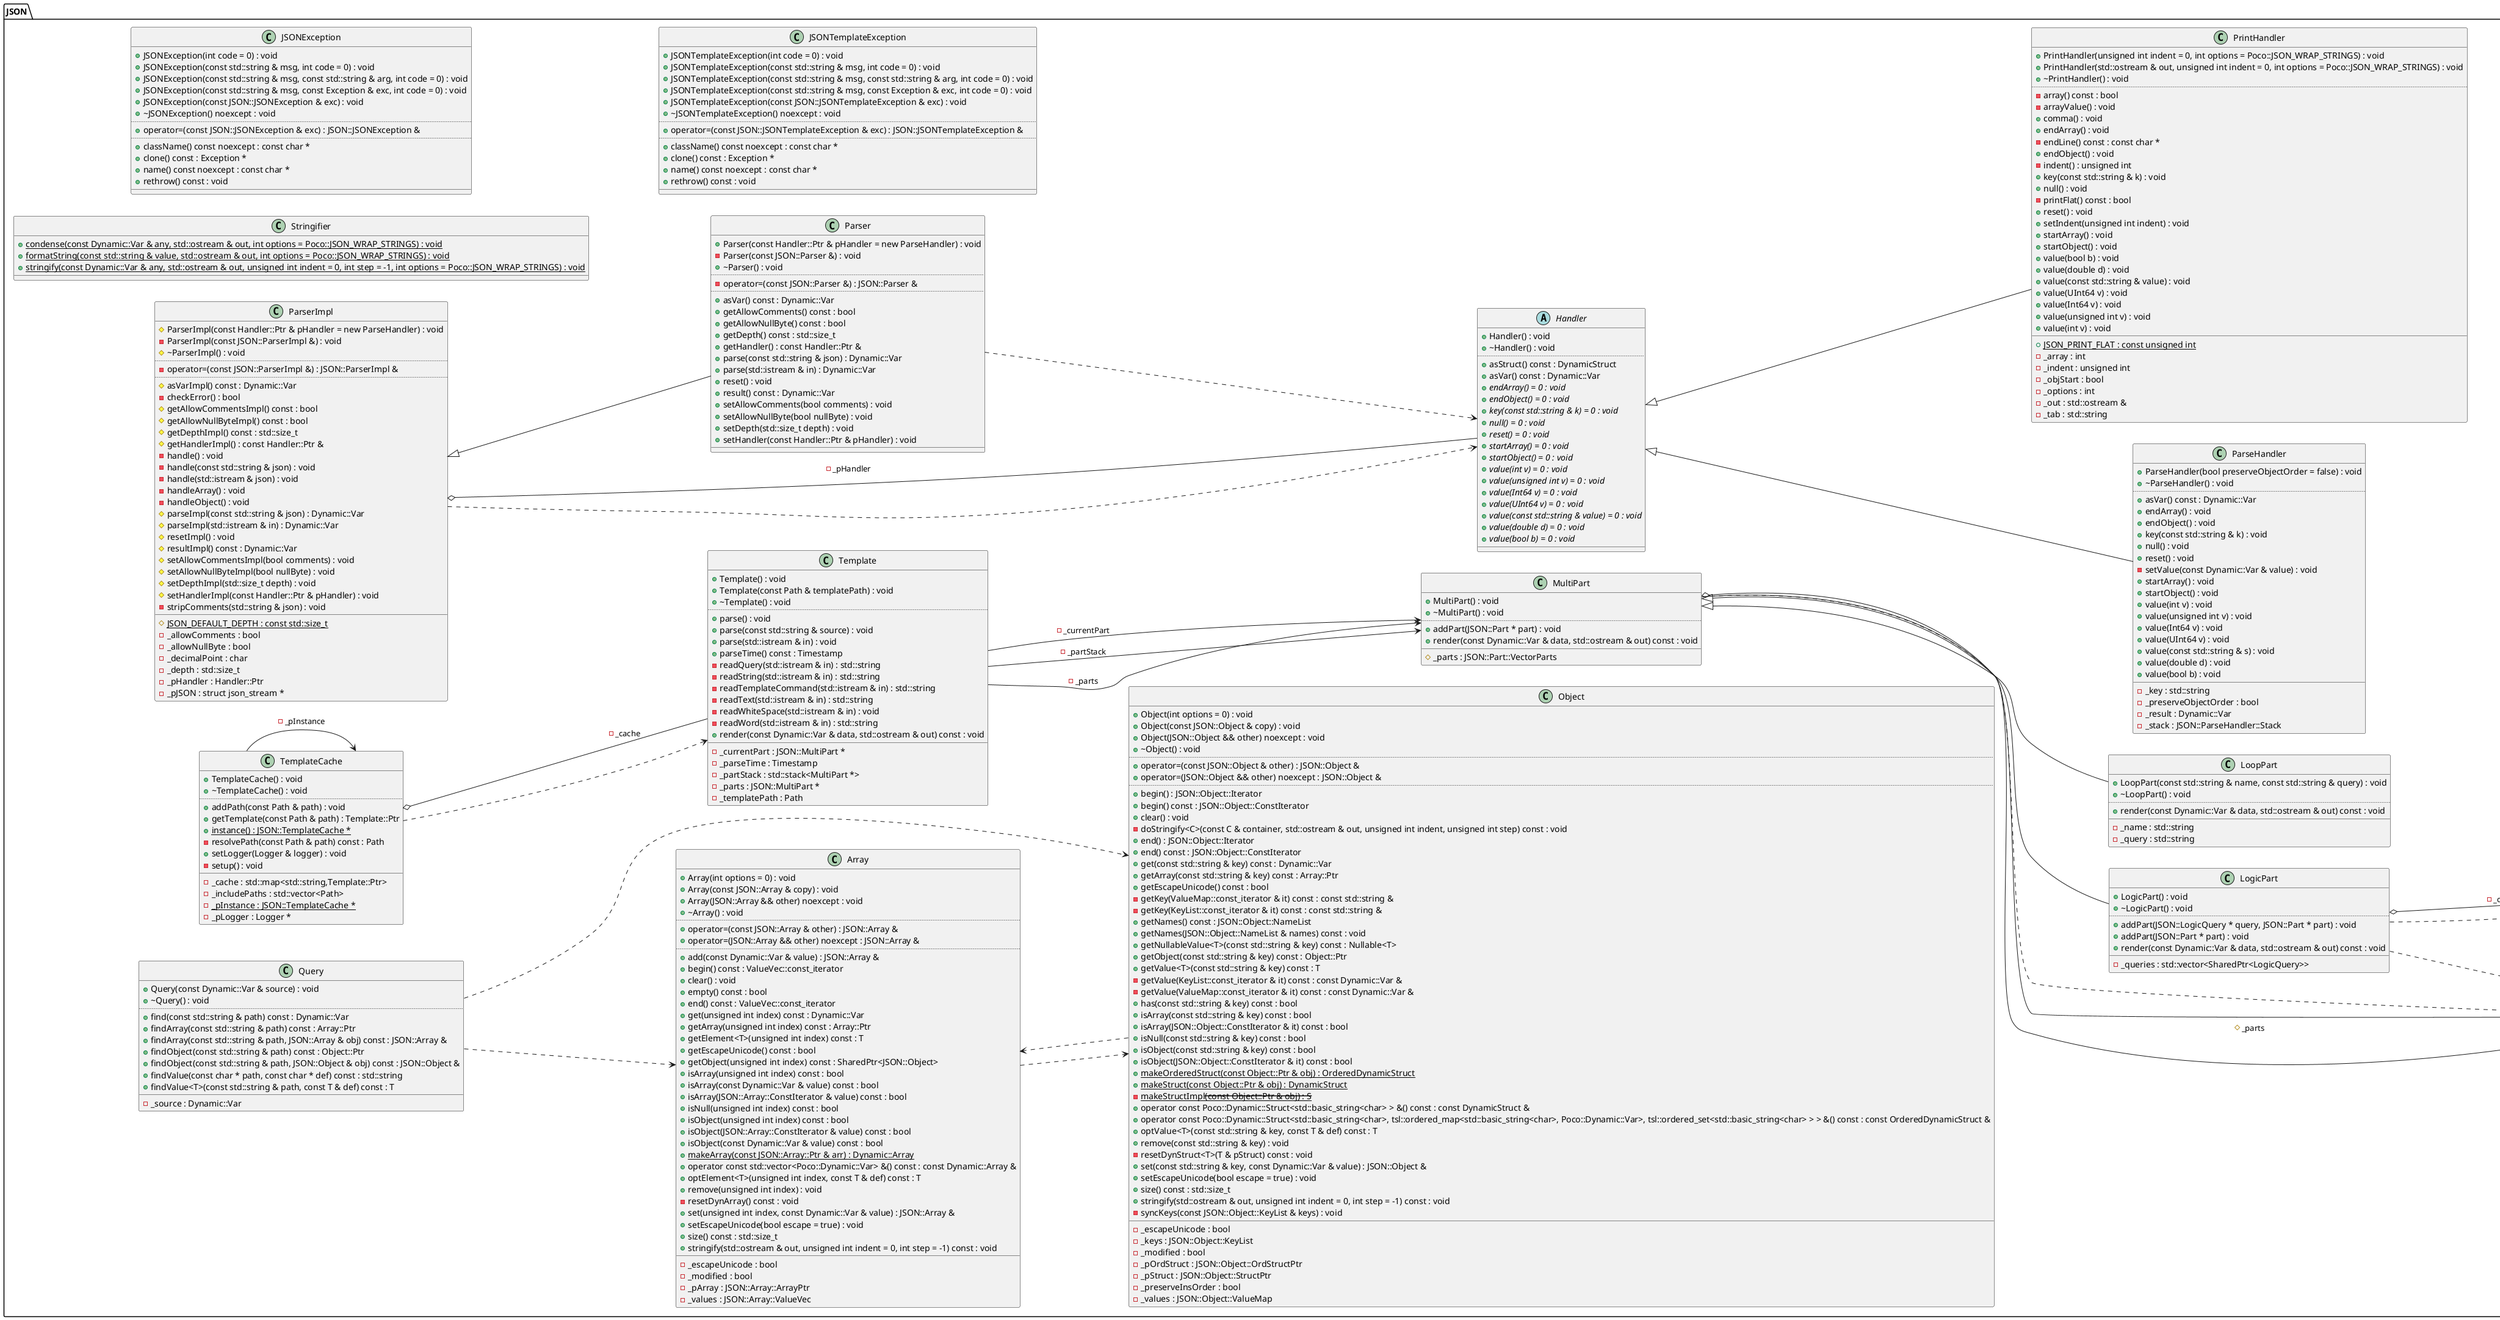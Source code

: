 @startuml
left to right direction
package [JSON] as C_0000719235354874533729 {
class "Array" as C_0000072500838975006454
class C_0000072500838975006454 [[https://github.com/pocoproject/poco/blob/9fc117d585e552ae3327b56900df9cc40653d574/JSON/include/Poco/JSON/Array.h#L35{Array}]] {
+Array(int options = 0) : void
+Array(const JSON::Array & copy) : void
+Array(JSON::Array && other) noexcept : void
+~Array() : void
..
+operator=(const JSON::Array & other) : JSON::Array &
+operator=(JSON::Array && other) noexcept : JSON::Array &
..
+add(const Dynamic::Var & value) : JSON::Array &
+begin() const : ValueVec::const_iterator
+clear() : void
+empty() const : bool
+end() const : ValueVec::const_iterator
+get(unsigned int index) const : Dynamic::Var
+getArray(unsigned int index) const : Array::Ptr
+getElement<T>(unsigned int index) const : T
+getEscapeUnicode() const : bool
+getObject(unsigned int index) const : SharedPtr<JSON::Object>
+isArray(unsigned int index) const : bool
+isArray(const Dynamic::Var & value) const : bool
+isArray(JSON::Array::ConstIterator & value) const : bool
+isNull(unsigned int index) const : bool
+isObject(unsigned int index) const : bool
+isObject(JSON::Array::ConstIterator & value) const : bool
+isObject(const Dynamic::Var & value) const : bool
{static} +makeArray(const JSON::Array::Ptr & arr) : Dynamic::Array
+operator const std::vector<Poco::Dynamic::Var> &() const : const Dynamic::Array &
+optElement<T>(unsigned int index, const T & def) const : T
+remove(unsigned int index) : void
-resetDynArray() const : void
+set(unsigned int index, const Dynamic::Var & value) : JSON::Array &
+setEscapeUnicode(bool escape = true) : void
+size() const : std::size_t
+stringify(std::ostream & out, unsigned int indent = 0, int step = -1) const : void
__
-_escapeUnicode : bool [[[https://github.com/pocoproject/poco/blob/9fc117d585e552ae3327b56900df9cc40653d574/JSON/include/Poco/JSON/Array.h#L208{_escapeUnicode}]]]
-_modified : bool [[[https://github.com/pocoproject/poco/blob/9fc117d585e552ae3327b56900df9cc40653d574/JSON/include/Poco/JSON/Array.h#L203{_modified}]]]
-_pArray : JSON::Array::ArrayPtr [[[https://github.com/pocoproject/poco/blob/9fc117d585e552ae3327b56900df9cc40653d574/JSON/include/Poco/JSON/Array.h#L202{_pArray}]]]
-_values : JSON::Array::ValueVec [[[https://github.com/pocoproject/poco/blob/9fc117d585e552ae3327b56900df9cc40653d574/JSON/include/Poco/JSON/Array.h#L201{_values}]]]
}
class "Stringifier" as C_0001436460347683871975
class C_0001436460347683871975 [[https://github.com/pocoproject/poco/blob/9fc117d585e552ae3327b56900df9cc40653d574/JSON/include/Poco/JSON/Stringifier.h#L31{Stringifier}]] {
{static} +condense(const Dynamic::Var & any, std::ostream & out, int options = Poco::JSON_WRAP_STRINGS) : void
{static} +formatString(const std::string & value, std::ostream & out, int options = Poco::JSON_WRAP_STRINGS) : void
{static} +stringify(const Dynamic::Var & any, std::ostream & out, unsigned int indent = 0, int step = -1, int options = Poco::JSON_WRAP_STRINGS) : void
__
}
class "Object" as C_0000424593384549787023
class C_0000424593384549787023 [[https://github.com/pocoproject/poco/blob/9fc117d585e552ae3327b56900df9cc40653d574/JSON/include/Poco/JSON/Object.h#L40{Object}]] {
+Object(int options = 0) : void
+Object(const JSON::Object & copy) : void
+Object(JSON::Object && other) noexcept : void
+~Object() : void
..
+operator=(const JSON::Object & other) : JSON::Object &
+operator=(JSON::Object && other) noexcept : JSON::Object &
..
+begin() : JSON::Object::Iterator
+begin() const : JSON::Object::ConstIterator
+clear() : void
-doStringify<C>(const C & container, std::ostream & out, unsigned int indent, unsigned int step) const : void
+end() : JSON::Object::Iterator
+end() const : JSON::Object::ConstIterator
+get(const std::string & key) const : Dynamic::Var
+getArray(const std::string & key) const : Array::Ptr
+getEscapeUnicode() const : bool
-getKey(ValueMap::const_iterator & it) const : const std::string &
-getKey(KeyList::const_iterator & it) const : const std::string &
+getNames() const : JSON::Object::NameList
+getNames(JSON::Object::NameList & names) const : void
+getNullableValue<T>(const std::string & key) const : Nullable<T>
+getObject(const std::string & key) const : Object::Ptr
+getValue<T>(const std::string & key) const : T
-getValue(KeyList::const_iterator & it) const : const Dynamic::Var &
-getValue(ValueMap::const_iterator & it) const : const Dynamic::Var &
+has(const std::string & key) const : bool
+isArray(const std::string & key) const : bool
+isArray(JSON::Object::ConstIterator & it) const : bool
+isNull(const std::string & key) const : bool
+isObject(const std::string & key) const : bool
+isObject(JSON::Object::ConstIterator & it) const : bool
{static} +makeOrderedStruct(const Object::Ptr & obj) : OrderedDynamicStruct
{static} +makeStruct(const Object::Ptr & obj) : DynamicStruct
{static} -makeStructImpl<S>(const Object::Ptr & obj) : S
+operator const Poco::Dynamic::Struct<std::basic_string<char> > &() const : const DynamicStruct &
+operator const Poco::Dynamic::Struct<std::basic_string<char>, tsl::ordered_map<std::basic_string<char>, Poco::Dynamic::Var>, tsl::ordered_set<std::basic_string<char> > > &() const : const OrderedDynamicStruct &
+optValue<T>(const std::string & key, const T & def) const : T
+remove(const std::string & key) : void
-resetDynStruct<T>(T & pStruct) const : void
+set(const std::string & key, const Dynamic::Var & value) : JSON::Object &
+setEscapeUnicode(bool escape = true) : void
+size() const : std::size_t
+stringify(std::ostream & out, unsigned int indent = 0, int step = -1) const : void
-syncKeys(const JSON::Object::KeyList & keys) : void
__
-_escapeUnicode : bool [[[https://github.com/pocoproject/poco/blob/9fc117d585e552ae3327b56900df9cc40653d574/JSON/include/Poco/JSON/Object.h#L351{_escapeUnicode}]]]
-_keys : JSON::Object::KeyList [[[https://github.com/pocoproject/poco/blob/9fc117d585e552ae3327b56900df9cc40653d574/JSON/include/Poco/JSON/Object.h#L345{_keys}]]]
-_modified : bool [[[https://github.com/pocoproject/poco/blob/9fc117d585e552ae3327b56900df9cc40653d574/JSON/include/Poco/JSON/Object.h#L354{_modified}]]]
-_pOrdStruct : JSON::Object::OrdStructPtr [[[https://github.com/pocoproject/poco/blob/9fc117d585e552ae3327b56900df9cc40653d574/JSON/include/Poco/JSON/Object.h#L353{_pOrdStruct}]]]
-_pStruct : JSON::Object::StructPtr [[[https://github.com/pocoproject/poco/blob/9fc117d585e552ae3327b56900df9cc40653d574/JSON/include/Poco/JSON/Object.h#L352{_pStruct}]]]
-_preserveInsOrder : bool [[[https://github.com/pocoproject/poco/blob/9fc117d585e552ae3327b56900df9cc40653d574/JSON/include/Poco/JSON/Object.h#L346{_preserveInsOrder}]]]
-_values : JSON::Object::ValueMap [[[https://github.com/pocoproject/poco/blob/9fc117d585e552ae3327b56900df9cc40653d574/JSON/include/Poco/JSON/Object.h#L344{_values}]]]
}
abstract "Handler" as C_0002170781564733223471
abstract C_0002170781564733223471 [[https://github.com/pocoproject/poco/blob/9fc117d585e552ae3327b56900df9cc40653d574/JSON/include/Poco/JSON/Handler.h#L31{Handler}]] {
+Handler() : void
+~Handler() : void
..
+asStruct() const : DynamicStruct
+asVar() const : Dynamic::Var
{abstract} +endArray() = 0 : void
{abstract} +endObject() = 0 : void
{abstract} +key(const std::string & k) = 0 : void
{abstract} +null() = 0 : void
{abstract} +reset() = 0 : void
{abstract} +startArray() = 0 : void
{abstract} +startObject() = 0 : void
{abstract} +value(int v) = 0 : void
{abstract} +value(unsigned int v) = 0 : void
{abstract} +value(Int64 v) = 0 : void
{abstract} +value(UInt64 v) = 0 : void
{abstract} +value(const std::string & value) = 0 : void
{abstract} +value(double d) = 0 : void
{abstract} +value(bool b) = 0 : void
__
}
class "ParseHandler" as C_0001063058512718358175
class C_0001063058512718358175 [[https://github.com/pocoproject/poco/blob/9fc117d585e552ae3327b56900df9cc40653d574/JSON/include/Poco/JSON/ParseHandler.h#L29{ParseHandler}]] {
+ParseHandler(bool preserveObjectOrder = false) : void
+~ParseHandler() : void
..
+asVar() const : Dynamic::Var
+endArray() : void
+endObject() : void
+key(const std::string & k) : void
+null() : void
+reset() : void
-setValue(const Dynamic::Var & value) : void
+startArray() : void
+startObject() : void
+value(int v) : void
+value(unsigned int v) : void
+value(Int64 v) : void
+value(UInt64 v) : void
+value(const std::string & s) : void
+value(double d) : void
+value(bool b) : void
__
-_key : std::string [[[https://github.com/pocoproject/poco/blob/9fc117d585e552ae3327b56900df9cc40653d574/JSON/include/Poco/JSON/ParseHandler.h#L100{_key}]]]
-_preserveObjectOrder : bool [[[https://github.com/pocoproject/poco/blob/9fc117d585e552ae3327b56900df9cc40653d574/JSON/include/Poco/JSON/ParseHandler.h#L102{_preserveObjectOrder}]]]
-_result : Dynamic::Var [[[https://github.com/pocoproject/poco/blob/9fc117d585e552ae3327b56900df9cc40653d574/JSON/include/Poco/JSON/ParseHandler.h#L101{_result}]]]
-_stack : JSON::ParseHandler::Stack [[[https://github.com/pocoproject/poco/blob/9fc117d585e552ae3327b56900df9cc40653d574/JSON/include/Poco/JSON/ParseHandler.h#L99{_stack}]]]
}
class "JSONException" as C_0002224435553795914096
class C_0002224435553795914096 [[https://github.com/pocoproject/poco/blob/9fc117d585e552ae3327b56900df9cc40653d574/JSON/include/Poco/JSON/JSONException.h#L29{JSONException}]] {
+JSONException(int code = 0) : void
+JSONException(const std::string & msg, int code = 0) : void
+JSONException(const std::string & msg, const std::string & arg, int code = 0) : void
+JSONException(const std::string & msg, const Exception & exc, int code = 0) : void
+JSONException(const JSON::JSONException & exc) : void
+~JSONException() noexcept : void
..
+operator=(const JSON::JSONException & exc) : JSON::JSONException &
..
+className() const noexcept : const char *
+clone() const : Exception *
+name() const noexcept : const char *
+rethrow() const : void
__
}
class "ParserImpl" as C_0001556582210166851441
class C_0001556582210166851441 [[https://github.com/pocoproject/poco/blob/9fc117d585e552ae3327b56900df9cc40653d574/JSON/include/Poco/JSON/ParserImpl.h#L38{ParserImpl}]] {
#ParserImpl(const Handler::Ptr & pHandler = new ParseHandler) : void
-ParserImpl(const JSON::ParserImpl &) : void
#~ParserImpl() : void
..
-operator=(const JSON::ParserImpl &) : JSON::ParserImpl &
..
#asVarImpl() const : Dynamic::Var
-checkError() : bool
#getAllowCommentsImpl() const : bool
#getAllowNullByteImpl() const : bool
#getDepthImpl() const : std::size_t
#getHandlerImpl() : const Handler::Ptr &
-handle() : void
-handle(const std::string & json) : void
-handle(std::istream & json) : void
-handleArray() : void
-handleObject() : void
#parseImpl(const std::string & json) : Dynamic::Var
#parseImpl(std::istream & in) : Dynamic::Var
#resetImpl() : void
#resultImpl() const : Dynamic::Var
#setAllowCommentsImpl(bool comments) : void
#setAllowNullByteImpl(bool nullByte) : void
#setDepthImpl(std::size_t depth) : void
#setHandlerImpl(const Handler::Ptr & pHandler) : void
-stripComments(std::string & json) : void
__
{static} #JSON_DEFAULT_DEPTH : const std::size_t [[[https://github.com/pocoproject/poco/blob/9fc117d585e552ae3327b56900df9cc40653d574/JSON/include/Poco/JSON/ParserImpl.h#L41{JSON_DEFAULT_DEPTH}]]]
-_allowComments : bool [[[https://github.com/pocoproject/poco/blob/9fc117d585e552ae3327b56900df9cc40653d574/JSON/include/Poco/JSON/ParserImpl.h#L111{_allowComments}]]]
-_allowNullByte : bool [[[https://github.com/pocoproject/poco/blob/9fc117d585e552ae3327b56900df9cc40653d574/JSON/include/Poco/JSON/ParserImpl.h#L110{_allowNullByte}]]]
-_decimalPoint : char [[[https://github.com/pocoproject/poco/blob/9fc117d585e552ae3327b56900df9cc40653d574/JSON/include/Poco/JSON/ParserImpl.h#L109{_decimalPoint}]]]
-_depth : std::size_t [[[https://github.com/pocoproject/poco/blob/9fc117d585e552ae3327b56900df9cc40653d574/JSON/include/Poco/JSON/ParserImpl.h#L108{_depth}]]]
-_pHandler : Handler::Ptr [[[https://github.com/pocoproject/poco/blob/9fc117d585e552ae3327b56900df9cc40653d574/JSON/include/Poco/JSON/ParserImpl.h#L107{_pHandler}]]]
-_pJSON : struct json_stream * [[[https://github.com/pocoproject/poco/blob/9fc117d585e552ae3327b56900df9cc40653d574/JSON/include/Poco/JSON/ParserImpl.h#L106{_pJSON}]]]
}
class "Parser" as C_0000960597239263284557
class C_0000960597239263284557 [[https://github.com/pocoproject/poco/blob/9fc117d585e552ae3327b56900df9cc40653d574/JSON/include/Poco/JSON/Parser.h#L36{Parser}]] {
+Parser(const Handler::Ptr & pHandler = new ParseHandler) : void
-Parser(const JSON::Parser &) : void
+~Parser() : void
..
-operator=(const JSON::Parser &) : JSON::Parser &
..
+asVar() const : Dynamic::Var
+getAllowComments() const : bool
+getAllowNullByte() const : bool
+getDepth() const : std::size_t
+getHandler() : const Handler::Ptr &
+parse(const std::string & json) : Dynamic::Var
+parse(std::istream & in) : Dynamic::Var
+reset() : void
+result() const : Dynamic::Var
+setAllowComments(bool comments) : void
+setAllowNullByte(bool nullByte) : void
+setDepth(std::size_t depth) : void
+setHandler(const Handler::Ptr & pHandler) : void
__
}
class "JSONTemplateException" as C_0001089238346156534044
class C_0001089238346156534044 [[https://github.com/pocoproject/poco/blob/9fc117d585e552ae3327b56900df9cc40653d574/JSON/include/Poco/JSON/Template.h#L37{JSONTemplateException}]] {
+JSONTemplateException(int code = 0) : void
+JSONTemplateException(const std::string & msg, int code = 0) : void
+JSONTemplateException(const std::string & msg, const std::string & arg, int code = 0) : void
+JSONTemplateException(const std::string & msg, const Exception & exc, int code = 0) : void
+JSONTemplateException(const JSON::JSONTemplateException & exc) : void
+~JSONTemplateException() noexcept : void
..
+operator=(const JSON::JSONTemplateException & exc) : JSON::JSONTemplateException &
..
+className() const noexcept : const char *
+clone() const : Exception *
+name() const noexcept : const char *
+rethrow() const : void
__
}
class "Template" as C_0001224813705065694671
class C_0001224813705065694671 [[https://github.com/pocoproject/poco/blob/9fc117d585e552ae3327b56900df9cc40653d574/JSON/include/Poco/JSON/Template.h#L40{Template}]] {
+Template() : void
+Template(const Path & templatePath) : void
+~Template() : void
..
+parse() : void
+parse(const std::string & source) : void
+parse(std::istream & in) : void
+parseTime() const : Timestamp
-readQuery(std::istream & in) : std::string
-readString(std::istream & in) : std::string
-readTemplateCommand(std::istream & in) : std::string
-readText(std::istream & in) : std::string
-readWhiteSpace(std::istream & in) : void
-readWord(std::istream & in) : std::string
+render(const Dynamic::Var & data, std::ostream & out) const : void
__
-_currentPart : JSON::MultiPart * [[[https://github.com/pocoproject/poco/blob/9fc117d585e552ae3327b56900df9cc40653d574/JSON/include/Poco/JSON/Template.h#L126{_currentPart}]]]
-_parseTime : Timestamp [[[https://github.com/pocoproject/poco/blob/9fc117d585e552ae3327b56900df9cc40653d574/JSON/include/Poco/JSON/Template.h#L128{_parseTime}]]]
-_partStack : std::stack<MultiPart *> [[[https://github.com/pocoproject/poco/blob/9fc117d585e552ae3327b56900df9cc40653d574/JSON/include/Poco/JSON/Template.h#L125{_partStack}]]]
-_parts : JSON::MultiPart * [[[https://github.com/pocoproject/poco/blob/9fc117d585e552ae3327b56900df9cc40653d574/JSON/include/Poco/JSON/Template.h#L124{_parts}]]]
-_templatePath : Path [[[https://github.com/pocoproject/poco/blob/9fc117d585e552ae3327b56900df9cc40653d574/JSON/include/Poco/JSON/Template.h#L127{_templatePath}]]]
}
class "TemplateCache" as C_0001824492576997130499
class C_0001824492576997130499 [[https://github.com/pocoproject/poco/blob/9fc117d585e552ae3327b56900df9cc40653d574/JSON/include/Poco/JSON/TemplateCache.h#L34{TemplateCache}]] {
+TemplateCache() : void
+~TemplateCache() : void
..
+addPath(const Path & path) : void
+getTemplate(const Path & path) : Template::Ptr
{static} +instance() : JSON::TemplateCache *
-resolvePath(const Path & path) const : Path
+setLogger(Logger & logger) : void
-setup() : void
__
-_cache : std::map<std::string,Template::Ptr> [[[https://github.com/pocoproject/poco/blob/9fc117d585e552ae3327b56900df9cc40653d574/JSON/include/Poco/JSON/TemplateCache.h#L76{_cache}]]]
-_includePaths : std::vector<Path> [[[https://github.com/pocoproject/poco/blob/9fc117d585e552ae3327b56900df9cc40653d574/JSON/include/Poco/JSON/TemplateCache.h#L75{_includePaths}]]]
{static} -_pInstance : JSON::TemplateCache * [[[https://github.com/pocoproject/poco/blob/9fc117d585e552ae3327b56900df9cc40653d574/JSON/include/Poco/JSON/TemplateCache.h#L74{_pInstance}]]]
-_pLogger : Logger * [[[https://github.com/pocoproject/poco/blob/9fc117d585e552ae3327b56900df9cc40653d574/JSON/include/Poco/JSON/TemplateCache.h#L77{_pLogger}]]]
}
class "Query" as C_0001132051654769045510
class C_0001132051654769045510 [[https://github.com/pocoproject/poco/blob/9fc117d585e552ae3327b56900df9cc40653d574/JSON/include/Poco/JSON/Query.h#L30{Query}]] {
+Query(const Dynamic::Var & source) : void
+~Query() : void
..
+find(const std::string & path) const : Dynamic::Var
+findArray(const std::string & path) const : Array::Ptr
+findArray(const std::string & path, JSON::Array & obj) const : JSON::Array &
+findObject(const std::string & path) const : Object::Ptr
+findObject(const std::string & path, JSON::Object & obj) const : JSON::Object &
+findValue(const char * path, const char * def) const : std::string
+findValue<T>(const std::string & path, const T & def) const : T
__
-_source : Dynamic::Var [[[https://github.com/pocoproject/poco/blob/9fc117d585e552ae3327b56900df9cc40653d574/JSON/include/Poco/JSON/Query.h#L118{_source}]]]
}
abstract "Part" as C_0001661045479622494162
abstract C_0001661045479622494162 [[https://github.com/pocoproject/poco/blob/9fc117d585e552ae3327b56900df9cc40653d574/JSON/src/Template.cpp#L32{Part}]] {
+Part() : void
+~Part() : void
..
{abstract} +render(const Dynamic::Var & data, std::ostream & out) const = 0 : void
__
}
class "StringPart" as C_0001206706315497911607
class C_0001206706315497911607 [[https://github.com/pocoproject/poco/blob/9fc117d585e552ae3327b56900df9cc40653d574/JSON/src/Template.cpp#L49{StringPart}]] {
+StringPart() : void
+StringPart(const std::string & content) : void
+~StringPart() : void
..
+getContent() const : std::string
+render(const Dynamic::Var & data, std::ostream & out) const : void
+setContent(const std::string & content) : void
__
-_content : std::string [[[https://github.com/pocoproject/poco/blob/9fc117d585e552ae3327b56900df9cc40653d574/JSON/src/Template.cpp#L80{_content}]]]
}
class "MultiPart" as C_0000410078672756013858
class C_0000410078672756013858 [[https://github.com/pocoproject/poco/blob/9fc117d585e552ae3327b56900df9cc40653d574/JSON/src/Template.cpp#L84{MultiPart}]] {
+MultiPart() : void
+~MultiPart() : void
..
+addPart(JSON::Part * part) : void
+render(const Dynamic::Var & data, std::ostream & out) const : void
__
#_parts : JSON::Part::VectorParts [[[https://github.com/pocoproject/poco/blob/9fc117d585e552ae3327b56900df9cc40653d574/JSON/src/Template.cpp#L109{_parts}]]]
}
class "EchoPart" as C_0000749874221541154786
class C_0000749874221541154786 [[https://github.com/pocoproject/poco/blob/9fc117d585e552ae3327b56900df9cc40653d574/JSON/src/Template.cpp#L113{EchoPart}]] {
+EchoPart(const std::string & query) : void
+~EchoPart() : void
..
+render(const Dynamic::Var & data, std::ostream & out) const : void
__
-_query : std::string [[[https://github.com/pocoproject/poco/blob/9fc117d585e552ae3327b56900df9cc40653d574/JSON/src/Template.cpp#L136{_query}]]]
}
class "LogicQuery" as C_0001370640582341149168
class C_0001370640582341149168 [[https://github.com/pocoproject/poco/blob/9fc117d585e552ae3327b56900df9cc40653d574/JSON/src/Template.cpp#L140{LogicQuery}]] {
+LogicQuery(const std::string & query) : void
+~LogicQuery() : void
..
+apply(const Dynamic::Var & data) const : bool
__
#_queryString : std::string [[[https://github.com/pocoproject/poco/blob/9fc117d585e552ae3327b56900df9cc40653d574/JSON/src/Template.cpp#L180{_queryString}]]]
}
class "LogicExistQuery" as C_0001021682718176057634
class C_0001021682718176057634 [[https://github.com/pocoproject/poco/blob/9fc117d585e552ae3327b56900df9cc40653d574/JSON/src/Template.cpp#L184{LogicExistQuery}]] {
+LogicExistQuery(const std::string & query) : void
+~LogicExistQuery() : void
..
+apply(const Dynamic::Var & data) const : bool
__
}
class "LogicElseQuery" as C_0000001233846647566683
class C_0000001233846647566683 [[https://github.com/pocoproject/poco/blob/9fc117d585e552ae3327b56900df9cc40653d574/JSON/src/Template.cpp#L205{LogicElseQuery}]] {
+LogicElseQuery() : void
+~LogicElseQuery() : void
..
+apply(const Dynamic::Var & data) const : bool
__
}
class "LogicPart" as C_0002218733656349858673
class C_0002218733656349858673 [[https://github.com/pocoproject/poco/blob/9fc117d585e552ae3327b56900df9cc40653d574/JSON/src/Template.cpp#L223{LogicPart}]] {
+LogicPart() : void
+~LogicPart() : void
..
+addPart(JSON::LogicQuery * query, JSON::Part * part) : void
+addPart(JSON::Part * part) : void
+render(const Dynamic::Var & data, std::ostream & out) const : void
__
-_queries : std::vector<SharedPtr<LogicQuery>> [[[https://github.com/pocoproject/poco/blob/9fc117d585e552ae3327b56900df9cc40653d574/JSON/src/Template.cpp#L260{_queries}]]]
}
class "LoopPart" as C_0000852402413830874124
class C_0000852402413830874124 [[https://github.com/pocoproject/poco/blob/9fc117d585e552ae3327b56900df9cc40653d574/JSON/src/Template.cpp#L264{LoopPart}]] {
+LoopPart(const std::string & name, const std::string & query) : void
+~LoopPart() : void
..
+render(const Dynamic::Var & data, std::ostream & out) const : void
__
-_name : std::string [[[https://github.com/pocoproject/poco/blob/9fc117d585e552ae3327b56900df9cc40653d574/JSON/src/Template.cpp#L297{_name}]]]
-_query : std::string [[[https://github.com/pocoproject/poco/blob/9fc117d585e552ae3327b56900df9cc40653d574/JSON/src/Template.cpp#L298{_query}]]]
}
class "IncludePart" as C_0001886003264245305447
class C_0001886003264245305447 [[https://github.com/pocoproject/poco/blob/9fc117d585e552ae3327b56900df9cc40653d574/JSON/src/Template.cpp#L302{IncludePart}]] {
+IncludePart(const Path & parentPath, const Path & path) : void
+~IncludePart() : void
..
+render(const Dynamic::Var & data, std::ostream & out) const : void
__
-_path : Path [[[https://github.com/pocoproject/poco/blob/9fc117d585e552ae3327b56900df9cc40653d574/JSON/src/Template.cpp#L346{_path}]]]
}
class "PrintHandler" as C_0001958330724512545479
class C_0001958330724512545479 [[https://github.com/pocoproject/poco/blob/9fc117d585e552ae3327b56900df9cc40653d574/JSON/include/Poco/JSON/PrintHandler.h#L30{PrintHandler}]] {
+PrintHandler(unsigned int indent = 0, int options = Poco::JSON_WRAP_STRINGS) : void
+PrintHandler(std::ostream & out, unsigned int indent = 0, int options = Poco::JSON_WRAP_STRINGS) : void
+~PrintHandler() : void
..
-array() const : bool
-arrayValue() : void
+comma() : void
+endArray() : void
-endLine() const : const char *
+endObject() : void
-indent() : unsigned int
+key(const std::string & k) : void
+null() : void
-printFlat() const : bool
+reset() : void
+setIndent(unsigned int indent) : void
+startArray() : void
+startObject() : void
+value(bool b) : void
+value(double d) : void
+value(const std::string & value) : void
+value(UInt64 v) : void
+value(Int64 v) : void
+value(unsigned int v) : void
+value(int v) : void
__
{static} +JSON_PRINT_FLAT : const unsigned int [[[https://github.com/pocoproject/poco/blob/9fc117d585e552ae3327b56900df9cc40653d574/JSON/include/Poco/JSON/PrintHandler.h#L39{JSON_PRINT_FLAT}]]]
-_array : int [[[https://github.com/pocoproject/poco/blob/9fc117d585e552ae3327b56900df9cc40653d574/JSON/include/Poco/JSON/PrintHandler.h#L115{_array}]]]
-_indent : unsigned int [[[https://github.com/pocoproject/poco/blob/9fc117d585e552ae3327b56900df9cc40653d574/JSON/include/Poco/JSON/PrintHandler.h#L113{_indent}]]]
-_objStart : bool [[[https://github.com/pocoproject/poco/blob/9fc117d585e552ae3327b56900df9cc40653d574/JSON/include/Poco/JSON/PrintHandler.h#L116{_objStart}]]]
-_options : int [[[https://github.com/pocoproject/poco/blob/9fc117d585e552ae3327b56900df9cc40653d574/JSON/include/Poco/JSON/PrintHandler.h#L117{_options}]]]
-_out : std::ostream & [[[https://github.com/pocoproject/poco/blob/9fc117d585e552ae3327b56900df9cc40653d574/JSON/include/Poco/JSON/PrintHandler.h#L112{_out}]]]
-_tab : std::string [[[https://github.com/pocoproject/poco/blob/9fc117d585e552ae3327b56900df9cc40653d574/JSON/include/Poco/JSON/PrintHandler.h#L114{_tab}]]]
}
}
C_0000072500838975006454 ..> C_0000424593384549787023
C_0000424593384549787023 ..> C_0000072500838975006454
C_0002170781564733223471 <|-- C_0001063058512718358175
C_0001556582210166851441 ..> C_0002170781564733223471
C_0001556582210166851441 o-- C_0002170781564733223471 : -_pHandler
C_0000960597239263284557 ..> C_0002170781564733223471
C_0001556582210166851441 <|-- C_0000960597239263284557
C_0001224813705065694671 --> C_0000410078672756013858 : -_parts
C_0001224813705065694671 --> C_0000410078672756013858 : -_partStack
C_0001224813705065694671 --> C_0000410078672756013858 : -_currentPart
C_0001824492576997130499 ..> C_0001224813705065694671
C_0001824492576997130499 o-- C_0001224813705065694671 : -_cache
C_0001824492576997130499 --> C_0001824492576997130499 : -_pInstance
C_0001132051654769045510 ..> C_0000424593384549787023
C_0001132051654769045510 ..> C_0000072500838975006454
C_0001661045479622494162 <|-- C_0001206706315497911607
C_0000410078672756013858 ..> C_0001661045479622494162
C_0000410078672756013858 o-- C_0001661045479622494162 : #_parts
C_0001661045479622494162 <|-- C_0000410078672756013858
C_0001661045479622494162 <|-- C_0000749874221541154786
C_0001370640582341149168 <|-- C_0001021682718176057634
C_0001370640582341149168 <|-- C_0000001233846647566683
C_0002218733656349858673 ..> C_0001370640582341149168
C_0002218733656349858673 ..> C_0001661045479622494162
C_0002218733656349858673 o-- C_0001370640582341149168 : -_queries
C_0000410078672756013858 <|-- C_0002218733656349858673
C_0000410078672756013858 <|-- C_0000852402413830874124
C_0001661045479622494162 <|-- C_0001886003264245305447
C_0002170781564733223471 <|-- C_0001958330724512545479

'Generated with clang-uml, version 0.3.6-29-g238bfb0
'LLVM version Ubuntu clang version 15.0.6
@enduml
